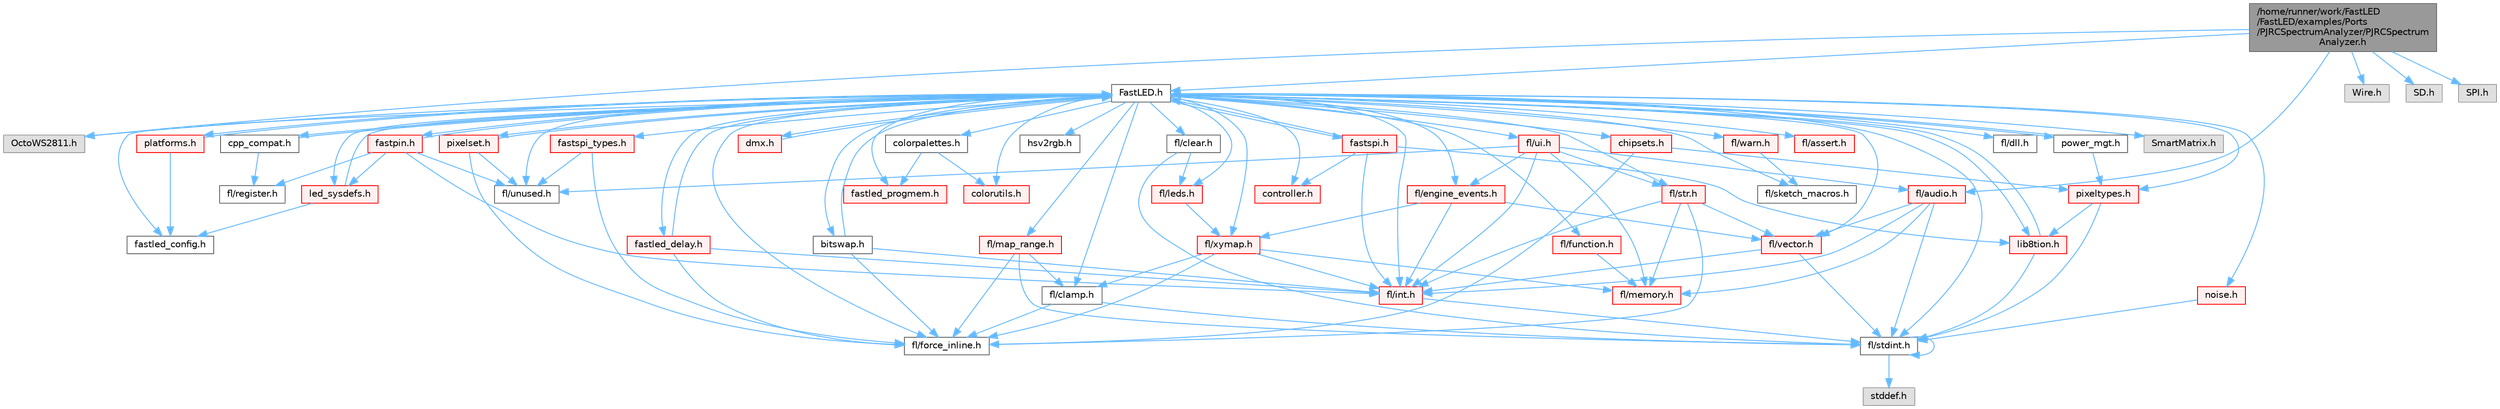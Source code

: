 digraph "/home/runner/work/FastLED/FastLED/examples/Ports/PJRCSpectrumAnalyzer/PJRCSpectrumAnalyzer.h"
{
 // INTERACTIVE_SVG=YES
 // LATEX_PDF_SIZE
  bgcolor="transparent";
  edge [fontname=Helvetica,fontsize=10,labelfontname=Helvetica,labelfontsize=10];
  node [fontname=Helvetica,fontsize=10,shape=box,height=0.2,width=0.4];
  Node1 [id="Node000001",label="/home/runner/work/FastLED\l/FastLED/examples/Ports\l/PJRCSpectrumAnalyzer/PJRCSpectrum\lAnalyzer.h",height=0.2,width=0.4,color="gray40", fillcolor="grey60", style="filled", fontcolor="black",tooltip=" "];
  Node1 -> Node2 [id="edge1_Node000001_Node000002",color="steelblue1",style="solid",tooltip=" "];
  Node2 [id="Node000002",label="OctoWS2811.h",height=0.2,width=0.4,color="grey60", fillcolor="#E0E0E0", style="filled",tooltip=" "];
  Node1 -> Node3 [id="edge2_Node000001_Node000003",color="steelblue1",style="solid",tooltip=" "];
  Node3 [id="Node000003",label="FastLED.h",height=0.2,width=0.4,color="grey40", fillcolor="white", style="filled",URL="$db/d97/_fast_l_e_d_8h.html",tooltip="central include file for FastLED, defines the CFastLED class/object"];
  Node3 -> Node4 [id="edge3_Node000003_Node000004",color="steelblue1",style="solid",tooltip=" "];
  Node4 [id="Node000004",label="fl/stdint.h",height=0.2,width=0.4,color="grey40", fillcolor="white", style="filled",URL="$df/dd8/stdint_8h.html",tooltip=" "];
  Node4 -> Node5 [id="edge4_Node000004_Node000005",color="steelblue1",style="solid",tooltip=" "];
  Node5 [id="Node000005",label="stddef.h",height=0.2,width=0.4,color="grey60", fillcolor="#E0E0E0", style="filled",tooltip=" "];
  Node4 -> Node4 [id="edge5_Node000004_Node000004",color="steelblue1",style="solid",tooltip=" "];
  Node3 -> Node6 [id="edge6_Node000003_Node000006",color="steelblue1",style="solid",tooltip=" "];
  Node6 [id="Node000006",label="fl/dll.h",height=0.2,width=0.4,color="grey40", fillcolor="white", style="filled",URL="$d3/d4b/dll_8h.html",tooltip="FastLED dynamic library interface - lightweight header for external callers."];
  Node3 -> Node7 [id="edge7_Node000003_Node000007",color="steelblue1",style="solid",tooltip=" "];
  Node7 [id="Node000007",label="SmartMatrix.h",height=0.2,width=0.4,color="grey60", fillcolor="#E0E0E0", style="filled",tooltip=" "];
  Node3 -> Node2 [id="edge8_Node000003_Node000002",color="steelblue1",style="solid",tooltip=" "];
  Node3 -> Node8 [id="edge9_Node000003_Node000008",color="steelblue1",style="solid",tooltip=" "];
  Node8 [id="Node000008",label="fl/force_inline.h",height=0.2,width=0.4,color="grey40", fillcolor="white", style="filled",URL="$d4/d64/force__inline_8h.html",tooltip=" "];
  Node3 -> Node9 [id="edge10_Node000003_Node000009",color="steelblue1",style="solid",tooltip=" "];
  Node9 [id="Node000009",label="cpp_compat.h",height=0.2,width=0.4,color="grey40", fillcolor="white", style="filled",URL="$d9/d13/cpp__compat_8h.html",tooltip="Compatibility functions based on C++ version."];
  Node9 -> Node3 [id="edge11_Node000009_Node000003",color="steelblue1",style="solid",tooltip=" "];
  Node9 -> Node10 [id="edge12_Node000009_Node000010",color="steelblue1",style="solid",tooltip=" "];
  Node10 [id="Node000010",label="fl/register.h",height=0.2,width=0.4,color="grey40", fillcolor="white", style="filled",URL="$df/d80/register_8h.html",tooltip=" "];
  Node3 -> Node11 [id="edge13_Node000003_Node000011",color="steelblue1",style="solid",tooltip=" "];
  Node11 [id="Node000011",label="fastled_config.h",height=0.2,width=0.4,color="grey40", fillcolor="white", style="filled",URL="$d5/d11/fastled__config_8h.html",tooltip="Contains definitions that can be used to configure FastLED at compile time."];
  Node3 -> Node12 [id="edge14_Node000003_Node000012",color="steelblue1",style="solid",tooltip=" "];
  Node12 [id="Node000012",label="led_sysdefs.h",height=0.2,width=0.4,color="red", fillcolor="#FFF0F0", style="filled",URL="$d9/d3e/led__sysdefs_8h.html",tooltip="Determines which platform system definitions to include."];
  Node12 -> Node3 [id="edge15_Node000012_Node000003",color="steelblue1",style="solid",tooltip=" "];
  Node12 -> Node11 [id="edge16_Node000012_Node000011",color="steelblue1",style="solid",tooltip=" "];
  Node3 -> Node15 [id="edge17_Node000003_Node000015",color="steelblue1",style="solid",tooltip=" "];
  Node15 [id="Node000015",label="fastled_delay.h",height=0.2,width=0.4,color="red", fillcolor="#FFF0F0", style="filled",URL="$d0/da8/fastled__delay_8h.html",tooltip="Utility functions and classes for managing delay cycles."];
  Node15 -> Node3 [id="edge18_Node000015_Node000003",color="steelblue1",style="solid",tooltip=" "];
  Node15 -> Node8 [id="edge19_Node000015_Node000008",color="steelblue1",style="solid",tooltip=" "];
  Node15 -> Node17 [id="edge20_Node000015_Node000017",color="steelblue1",style="solid",tooltip=" "];
  Node17 [id="Node000017",label="fl/int.h",height=0.2,width=0.4,color="red", fillcolor="#FFF0F0", style="filled",URL="$d3/d7e/int_8h.html",tooltip=" "];
  Node17 -> Node4 [id="edge21_Node000017_Node000004",color="steelblue1",style="solid",tooltip=" "];
  Node3 -> Node19 [id="edge22_Node000003_Node000019",color="steelblue1",style="solid",tooltip=" "];
  Node19 [id="Node000019",label="bitswap.h",height=0.2,width=0.4,color="grey40", fillcolor="white", style="filled",URL="$de/ded/bitswap_8h.html",tooltip="Functions for doing a rotation of bits/bytes used by parallel output."];
  Node19 -> Node3 [id="edge23_Node000019_Node000003",color="steelblue1",style="solid",tooltip=" "];
  Node19 -> Node8 [id="edge24_Node000019_Node000008",color="steelblue1",style="solid",tooltip=" "];
  Node19 -> Node17 [id="edge25_Node000019_Node000017",color="steelblue1",style="solid",tooltip=" "];
  Node3 -> Node20 [id="edge26_Node000003_Node000020",color="steelblue1",style="solid",tooltip=" "];
  Node20 [id="Node000020",label="controller.h",height=0.2,width=0.4,color="red", fillcolor="#FFF0F0", style="filled",URL="$d2/dd9/controller_8h.html",tooltip="deprecated: base definitions used by led controllers for writing out led data"];
  Node3 -> Node119 [id="edge27_Node000003_Node000119",color="steelblue1",style="solid",tooltip=" "];
  Node119 [id="Node000119",label="fastpin.h",height=0.2,width=0.4,color="red", fillcolor="#FFF0F0", style="filled",URL="$db/d65/fastpin_8h.html",tooltip="Class base definitions for defining fast pin access."];
  Node119 -> Node3 [id="edge28_Node000119_Node000003",color="steelblue1",style="solid",tooltip=" "];
  Node119 -> Node12 [id="edge29_Node000119_Node000012",color="steelblue1",style="solid",tooltip=" "];
  Node119 -> Node56 [id="edge30_Node000119_Node000056",color="steelblue1",style="solid",tooltip=" "];
  Node56 [id="Node000056",label="fl/unused.h",height=0.2,width=0.4,color="grey40", fillcolor="white", style="filled",URL="$d8/d4b/unused_8h.html",tooltip=" "];
  Node119 -> Node17 [id="edge31_Node000119_Node000017",color="steelblue1",style="solid",tooltip=" "];
  Node119 -> Node10 [id="edge32_Node000119_Node000010",color="steelblue1",style="solid",tooltip=" "];
  Node3 -> Node120 [id="edge33_Node000003_Node000120",color="steelblue1",style="solid",tooltip=" "];
  Node120 [id="Node000120",label="fastspi_types.h",height=0.2,width=0.4,color="red", fillcolor="#FFF0F0", style="filled",URL="$d2/ddb/fastspi__types_8h.html",tooltip="Data types and constants used by SPI interfaces."];
  Node120 -> Node8 [id="edge34_Node000120_Node000008",color="steelblue1",style="solid",tooltip=" "];
  Node120 -> Node56 [id="edge35_Node000120_Node000056",color="steelblue1",style="solid",tooltip=" "];
  Node3 -> Node121 [id="edge36_Node000003_Node000121",color="steelblue1",style="solid",tooltip=" "];
  Node121 [id="Node000121",label="dmx.h",height=0.2,width=0.4,color="red", fillcolor="#FFF0F0", style="filled",URL="$d3/de1/dmx_8h.html",tooltip="Defines the DMX512-based LED controllers."];
  Node121 -> Node3 [id="edge37_Node000121_Node000003",color="steelblue1",style="solid",tooltip=" "];
  Node3 -> Node124 [id="edge38_Node000003_Node000124",color="steelblue1",style="solid",tooltip=" "];
  Node124 [id="Node000124",label="platforms.h",height=0.2,width=0.4,color="red", fillcolor="#FFF0F0", style="filled",URL="$da/dc9/platforms_8h.html",tooltip="Determines which platforms headers to include."];
  Node124 -> Node3 [id="edge39_Node000124_Node000003",color="steelblue1",style="solid",tooltip=" "];
  Node124 -> Node11 [id="edge40_Node000124_Node000011",color="steelblue1",style="solid",tooltip=" "];
  Node3 -> Node32 [id="edge41_Node000003_Node000032",color="steelblue1",style="solid",tooltip=" "];
  Node32 [id="Node000032",label="fastled_progmem.h",height=0.2,width=0.4,color="red", fillcolor="#FFF0F0", style="filled",URL="$df/dab/fastled__progmem_8h.html",tooltip="Wrapper definitions to allow seamless use of PROGMEM in environments that have it."];
  Node3 -> Node23 [id="edge42_Node000003_Node000023",color="steelblue1",style="solid",tooltip=" "];
  Node23 [id="Node000023",label="lib8tion.h",height=0.2,width=0.4,color="red", fillcolor="#FFF0F0", style="filled",URL="$df/da5/lib8tion_8h.html",tooltip="Fast, efficient 8-bit math functions specifically designed for high-performance LED programming."];
  Node23 -> Node3 [id="edge43_Node000023_Node000003",color="steelblue1",style="solid",tooltip=" "];
  Node23 -> Node4 [id="edge44_Node000023_Node000004",color="steelblue1",style="solid",tooltip=" "];
  Node3 -> Node22 [id="edge45_Node000003_Node000022",color="steelblue1",style="solid",tooltip=" "];
  Node22 [id="Node000022",label="pixeltypes.h",height=0.2,width=0.4,color="red", fillcolor="#FFF0F0", style="filled",URL="$d2/dba/pixeltypes_8h.html",tooltip="Includes defintions for RGB and HSV pixels."];
  Node22 -> Node4 [id="edge46_Node000022_Node000004",color="steelblue1",style="solid",tooltip=" "];
  Node22 -> Node23 [id="edge47_Node000022_Node000023",color="steelblue1",style="solid",tooltip=" "];
  Node3 -> Node80 [id="edge48_Node000003_Node000080",color="steelblue1",style="solid",tooltip=" "];
  Node80 [id="Node000080",label="hsv2rgb.h",height=0.2,width=0.4,color="grey40", fillcolor="white", style="filled",URL="$de/d9a/hsv2rgb_8h.html",tooltip="Functions to convert from the HSV colorspace to the RGB colorspace."];
  Node3 -> Node126 [id="edge49_Node000003_Node000126",color="steelblue1",style="solid",tooltip=" "];
  Node126 [id="Node000126",label="colorutils.h",height=0.2,width=0.4,color="red", fillcolor="#FFF0F0", style="filled",URL="$d1/dfb/colorutils_8h.html",tooltip=" "];
  Node3 -> Node131 [id="edge50_Node000003_Node000131",color="steelblue1",style="solid",tooltip=" "];
  Node131 [id="Node000131",label="pixelset.h",height=0.2,width=0.4,color="red", fillcolor="#FFF0F0", style="filled",URL="$d4/d46/pixelset_8h.html",tooltip="Declares classes for managing logical groups of LEDs."];
  Node131 -> Node8 [id="edge51_Node000131_Node000008",color="steelblue1",style="solid",tooltip=" "];
  Node131 -> Node56 [id="edge52_Node000131_Node000056",color="steelblue1",style="solid",tooltip=" "];
  Node131 -> Node3 [id="edge53_Node000131_Node000003",color="steelblue1",style="solid",tooltip=" "];
  Node3 -> Node132 [id="edge54_Node000003_Node000132",color="steelblue1",style="solid",tooltip=" "];
  Node132 [id="Node000132",label="colorpalettes.h",height=0.2,width=0.4,color="grey40", fillcolor="white", style="filled",URL="$dc/dcc/colorpalettes_8h.html",tooltip="Declarations for the predefined color palettes supplied by FastLED."];
  Node132 -> Node126 [id="edge55_Node000132_Node000126",color="steelblue1",style="solid",tooltip=" "];
  Node132 -> Node32 [id="edge56_Node000132_Node000032",color="steelblue1",style="solid",tooltip=" "];
  Node3 -> Node133 [id="edge57_Node000003_Node000133",color="steelblue1",style="solid",tooltip=" "];
  Node133 [id="Node000133",label="noise.h",height=0.2,width=0.4,color="red", fillcolor="#FFF0F0", style="filled",URL="$d1/d31/noise_8h.html",tooltip="Functions to generate and fill arrays with noise."];
  Node133 -> Node4 [id="edge58_Node000133_Node000004",color="steelblue1",style="solid",tooltip=" "];
  Node3 -> Node134 [id="edge59_Node000003_Node000134",color="steelblue1",style="solid",tooltip=" "];
  Node134 [id="Node000134",label="power_mgt.h",height=0.2,width=0.4,color="grey40", fillcolor="white", style="filled",URL="$dc/d5b/power__mgt_8h.html",tooltip="Functions to limit the power used by FastLED."];
  Node134 -> Node3 [id="edge60_Node000134_Node000003",color="steelblue1",style="solid",tooltip=" "];
  Node134 -> Node22 [id="edge61_Node000134_Node000022",color="steelblue1",style="solid",tooltip=" "];
  Node3 -> Node135 [id="edge62_Node000003_Node000135",color="steelblue1",style="solid",tooltip=" "];
  Node135 [id="Node000135",label="fastspi.h",height=0.2,width=0.4,color="red", fillcolor="#FFF0F0", style="filled",URL="$d6/ddc/fastspi_8h.html",tooltip="Serial peripheral interface (SPI) definitions per platform."];
  Node135 -> Node3 [id="edge63_Node000135_Node000003",color="steelblue1",style="solid",tooltip=" "];
  Node135 -> Node20 [id="edge64_Node000135_Node000020",color="steelblue1",style="solid",tooltip=" "];
  Node135 -> Node23 [id="edge65_Node000135_Node000023",color="steelblue1",style="solid",tooltip=" "];
  Node135 -> Node17 [id="edge66_Node000135_Node000017",color="steelblue1",style="solid",tooltip=" "];
  Node3 -> Node137 [id="edge67_Node000003_Node000137",color="steelblue1",style="solid",tooltip=" "];
  Node137 [id="Node000137",label="chipsets.h",height=0.2,width=0.4,color="red", fillcolor="#FFF0F0", style="filled",URL="$db/d66/chipsets_8h.html",tooltip="Contains the bulk of the definitions for the various LED chipsets supported."];
  Node137 -> Node22 [id="edge68_Node000137_Node000022",color="steelblue1",style="solid",tooltip=" "];
  Node137 -> Node8 [id="edge69_Node000137_Node000008",color="steelblue1",style="solid",tooltip=" "];
  Node3 -> Node95 [id="edge70_Node000003_Node000095",color="steelblue1",style="solid",tooltip=" "];
  Node95 [id="Node000095",label="fl/engine_events.h",height=0.2,width=0.4,color="red", fillcolor="#FFF0F0", style="filled",URL="$db/dc0/engine__events_8h.html",tooltip=" "];
  Node95 -> Node69 [id="edge71_Node000095_Node000069",color="steelblue1",style="solid",tooltip=" "];
  Node69 [id="Node000069",label="fl/vector.h",height=0.2,width=0.4,color="red", fillcolor="#FFF0F0", style="filled",URL="$d6/d68/vector_8h.html",tooltip=" "];
  Node69 -> Node4 [id="edge72_Node000069_Node000004",color="steelblue1",style="solid",tooltip=" "];
  Node69 -> Node17 [id="edge73_Node000069_Node000017",color="steelblue1",style="solid",tooltip=" "];
  Node95 -> Node116 [id="edge74_Node000095_Node000116",color="steelblue1",style="solid",tooltip=" "];
  Node116 [id="Node000116",label="fl/xymap.h",height=0.2,width=0.4,color="red", fillcolor="#FFF0F0", style="filled",URL="$da/d61/xymap_8h.html",tooltip=" "];
  Node116 -> Node17 [id="edge75_Node000116_Node000017",color="steelblue1",style="solid",tooltip=" "];
  Node116 -> Node8 [id="edge76_Node000116_Node000008",color="steelblue1",style="solid",tooltip=" "];
  Node116 -> Node38 [id="edge77_Node000116_Node000038",color="steelblue1",style="solid",tooltip=" "];
  Node38 [id="Node000038",label="fl/clamp.h",height=0.2,width=0.4,color="grey40", fillcolor="white", style="filled",URL="$d6/dd3/clamp_8h.html",tooltip=" "];
  Node38 -> Node4 [id="edge78_Node000038_Node000004",color="steelblue1",style="solid",tooltip=" "];
  Node38 -> Node8 [id="edge79_Node000038_Node000008",color="steelblue1",style="solid",tooltip=" "];
  Node116 -> Node43 [id="edge80_Node000116_Node000043",color="steelblue1",style="solid",tooltip=" "];
  Node43 [id="Node000043",label="fl/memory.h",height=0.2,width=0.4,color="red", fillcolor="#FFF0F0", style="filled",URL="$dc/d18/memory_8h.html",tooltip=" "];
  Node95 -> Node17 [id="edge81_Node000095_Node000017",color="steelblue1",style="solid",tooltip=" "];
  Node3 -> Node139 [id="edge82_Node000003_Node000139",color="steelblue1",style="solid",tooltip=" "];
  Node139 [id="Node000139",label="fl/leds.h",height=0.2,width=0.4,color="red", fillcolor="#FFF0F0", style="filled",URL="$da/d78/leds_8h.html",tooltip=" "];
  Node139 -> Node116 [id="edge83_Node000139_Node000116",color="steelblue1",style="solid",tooltip=" "];
  Node3 -> Node17 [id="edge84_Node000003_Node000017",color="steelblue1",style="solid",tooltip=" "];
  Node3 -> Node34 [id="edge85_Node000003_Node000034",color="steelblue1",style="solid",tooltip=" "];
  Node34 [id="Node000034",label="fl/str.h",height=0.2,width=0.4,color="red", fillcolor="#FFF0F0", style="filled",URL="$d1/d93/str_8h.html",tooltip=" "];
  Node34 -> Node17 [id="edge86_Node000034_Node000017",color="steelblue1",style="solid",tooltip=" "];
  Node34 -> Node43 [id="edge87_Node000034_Node000043",color="steelblue1",style="solid",tooltip=" "];
  Node34 -> Node69 [id="edge88_Node000034_Node000069",color="steelblue1",style="solid",tooltip=" "];
  Node34 -> Node8 [id="edge89_Node000034_Node000008",color="steelblue1",style="solid",tooltip=" "];
  Node3 -> Node116 [id="edge90_Node000003_Node000116",color="steelblue1",style="solid",tooltip=" "];
  Node3 -> Node38 [id="edge91_Node000003_Node000038",color="steelblue1",style="solid",tooltip=" "];
  Node3 -> Node39 [id="edge92_Node000003_Node000039",color="steelblue1",style="solid",tooltip=" "];
  Node39 [id="Node000039",label="fl/map_range.h",height=0.2,width=0.4,color="red", fillcolor="#FFF0F0", style="filled",URL="$d1/d47/map__range_8h.html",tooltip=" "];
  Node39 -> Node4 [id="edge93_Node000039_Node000004",color="steelblue1",style="solid",tooltip=" "];
  Node39 -> Node38 [id="edge94_Node000039_Node000038",color="steelblue1",style="solid",tooltip=" "];
  Node39 -> Node8 [id="edge95_Node000039_Node000008",color="steelblue1",style="solid",tooltip=" "];
  Node3 -> Node109 [id="edge96_Node000003_Node000109",color="steelblue1",style="solid",tooltip=" "];
  Node109 [id="Node000109",label="fl/warn.h",height=0.2,width=0.4,color="red", fillcolor="#FFF0F0", style="filled",URL="$de/d77/warn_8h.html",tooltip=" "];
  Node109 -> Node112 [id="edge97_Node000109_Node000112",color="steelblue1",style="solid",tooltip=" "];
  Node112 [id="Node000112",label="fl/sketch_macros.h",height=0.2,width=0.4,color="grey40", fillcolor="white", style="filled",URL="$d1/dbc/sketch__macros_8h.html",tooltip=" "];
  Node3 -> Node99 [id="edge98_Node000003_Node000099",color="steelblue1",style="solid",tooltip=" "];
  Node99 [id="Node000099",label="fl/assert.h",height=0.2,width=0.4,color="red", fillcolor="#FFF0F0", style="filled",URL="$dc/da7/assert_8h.html",tooltip=" "];
  Node3 -> Node56 [id="edge99_Node000003_Node000056",color="steelblue1",style="solid",tooltip=" "];
  Node3 -> Node69 [id="edge100_Node000003_Node000069",color="steelblue1",style="solid",tooltip=" "];
  Node3 -> Node114 [id="edge101_Node000003_Node000114",color="steelblue1",style="solid",tooltip=" "];
  Node114 [id="Node000114",label="fl/function.h",height=0.2,width=0.4,color="red", fillcolor="#FFF0F0", style="filled",URL="$dd/d67/function_8h.html",tooltip=" "];
  Node114 -> Node43 [id="edge102_Node000114_Node000043",color="steelblue1",style="solid",tooltip=" "];
  Node3 -> Node140 [id="edge103_Node000003_Node000140",color="steelblue1",style="solid",tooltip=" "];
  Node140 [id="Node000140",label="fl/clear.h",height=0.2,width=0.4,color="grey40", fillcolor="white", style="filled",URL="$df/db0/clear_8h.html",tooltip=" "];
  Node140 -> Node139 [id="edge104_Node000140_Node000139",color="steelblue1",style="solid",tooltip=" "];
  Node140 -> Node4 [id="edge105_Node000140_Node000004",color="steelblue1",style="solid",tooltip=" "];
  Node3 -> Node141 [id="edge106_Node000003_Node000141",color="steelblue1",style="solid",tooltip=" "];
  Node141 [id="Node000141",label="fl/ui.h",height=0.2,width=0.4,color="red", fillcolor="#FFF0F0", style="filled",URL="$d9/d3b/ui_8h.html",tooltip=" "];
  Node141 -> Node43 [id="edge107_Node000141_Node000043",color="steelblue1",style="solid",tooltip=" "];
  Node141 -> Node34 [id="edge108_Node000141_Node000034",color="steelblue1",style="solid",tooltip=" "];
  Node141 -> Node17 [id="edge109_Node000141_Node000017",color="steelblue1",style="solid",tooltip=" "];
  Node141 -> Node142 [id="edge110_Node000141_Node000142",color="steelblue1",style="solid",tooltip=" "];
  Node142 [id="Node000142",label="fl/audio.h",height=0.2,width=0.4,color="red", fillcolor="#FFF0F0", style="filled",URL="$da/d09/audio_8h.html",tooltip=" "];
  Node142 -> Node43 [id="edge111_Node000142_Node000043",color="steelblue1",style="solid",tooltip=" "];
  Node142 -> Node69 [id="edge112_Node000142_Node000069",color="steelblue1",style="solid",tooltip=" "];
  Node142 -> Node17 [id="edge113_Node000142_Node000017",color="steelblue1",style="solid",tooltip=" "];
  Node142 -> Node4 [id="edge114_Node000142_Node000004",color="steelblue1",style="solid",tooltip=" "];
  Node141 -> Node95 [id="edge115_Node000141_Node000095",color="steelblue1",style="solid",tooltip=" "];
  Node141 -> Node56 [id="edge116_Node000141_Node000056",color="steelblue1",style="solid",tooltip=" "];
  Node3 -> Node112 [id="edge117_Node000003_Node000112",color="steelblue1",style="solid",tooltip=" "];
  Node1 -> Node142 [id="edge118_Node000001_Node000142",color="steelblue1",style="solid",tooltip=" "];
  Node1 -> Node149 [id="edge119_Node000001_Node000149",color="steelblue1",style="solid",tooltip=" "];
  Node149 [id="Node000149",label="Wire.h",height=0.2,width=0.4,color="grey60", fillcolor="#E0E0E0", style="filled",tooltip=" "];
  Node1 -> Node150 [id="edge120_Node000001_Node000150",color="steelblue1",style="solid",tooltip=" "];
  Node150 [id="Node000150",label="SD.h",height=0.2,width=0.4,color="grey60", fillcolor="#E0E0E0", style="filled",tooltip=" "];
  Node1 -> Node151 [id="edge121_Node000001_Node000151",color="steelblue1",style="solid",tooltip=" "];
  Node151 [id="Node000151",label="SPI.h",height=0.2,width=0.4,color="grey60", fillcolor="#E0E0E0", style="filled",tooltip=" "];
}

